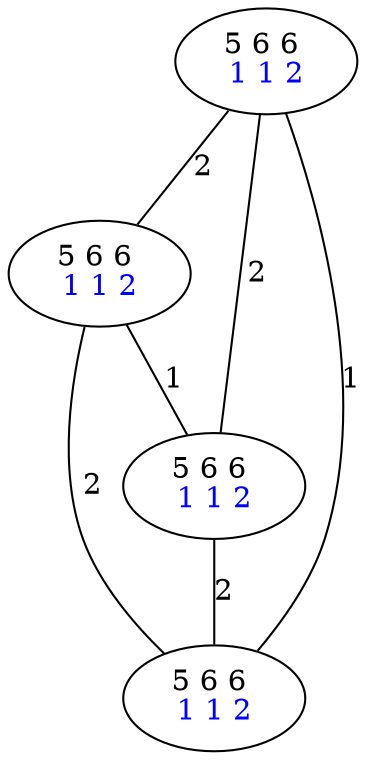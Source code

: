 graph G {
	0 [label=<5 6 6 <BR/> <FONT COLOR="BLUE">1 1 2 </FONT>>];
	1 [label=<5 6 6 <BR/> <FONT COLOR="BLUE">1 1 2 </FONT>>];
	2 [label=<5 6 6 <BR/> <FONT COLOR="BLUE">1 1 2 </FONT>>];
	3 [label=<5 6 6 <BR/> <FONT COLOR="BLUE">1 1 2 </FONT>>];
	0 -- 1 [label="2"];
	0 -- 2 [label="2"];
	0 -- 3 [label="1"];
	1 -- 2 [label="1"];
	1 -- 3 [label="2"];
	2 -- 3 [label="2"];
}